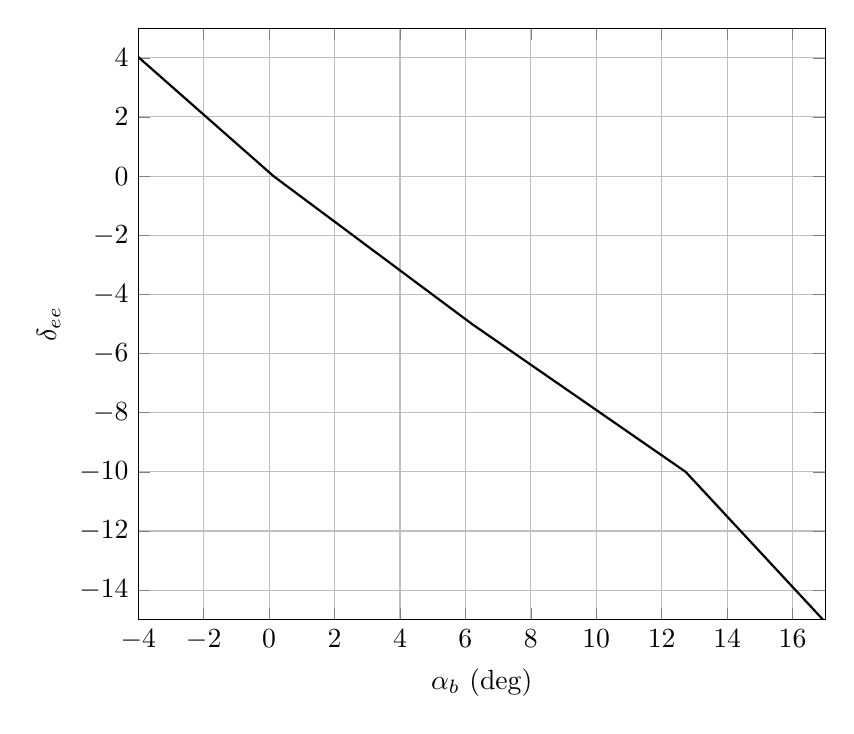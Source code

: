 %CL vs Alpha clean WING
\begin{tikzpicture}

\begin{axis}[
width=0.85\textwidth,
height=0.75\textwidth,
scaled ticks=false, tick label style={/pgf/number format/fixed},
xmin=-4,
xmax=17,
xlabel={$\alpha_{b}$ (deg)},
xmajorgrids,
ymin=-15,
ymax=5,
ylabel={$\delta_{ee}$ },
ymajorgrids,
]

\addplot [
color=black,
thick
]
table[row sep=crcr]{
-5.0	5.0\\
-4.533	4.545\\
-4.067	4.091\\
-3.6	3.636\\
-3.133	3.182\\
-2.667	2.727\\
-2.2	2.273\\
-1.733	1.818\\
-1.267	1.364\\
-0.8	0.909\\
-0.333	0.455\\
0.133	0.0\\
0.6	-0.385\\
1.067	-0.769\\
1.533	-1.154\\
2.0	-1.538\\
2.467	-1.923\\
2.933	-2.308\\
3.4	-2.692\\
3.867	-3.077\\
4.333	-3.462\\
4.8	-3.846\\
5.267	-4.231\\
5.733	-4.615\\
6.2	-5.0\\
6.667	-5.357\\
7.133	-5.714\\
7.6	-6.071\\
8.067	-6.429\\
8.533	-6.786\\
9.0	-7.143\\
9.467	-7.5\\
9.933	-7.857\\
10.4	-8.214\\
10.867	-8.571\\
11.333	-8.929\\
11.8	-9.286\\
12.267	-9.643\\
12.733	-10.0\\
13.2	-10.556\\
13.667	-11.111\\
14.133	-11.667\\
14.6	-12.222\\
15.067	-12.778\\
15.533	-13.333\\
16.0	-13.889\\
16.467	-14.444\\
16.933	-15.0\\
17.4	-20.0\\
17.867	-22.5\\
18.333	-25.0\\
18.8	-25.0\\
19.267	-25.0\\
19.733	-25.0\\
20.2	-25.0\\
20.667	-25.0\\
21.133	-25.0\\
21.6	-25.0\\
22.067	-25.0\\
22.533	-25.0\\
23.0	-25.0\\
};
\end{axis}
\end{tikzpicture}%
